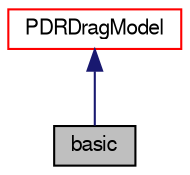 digraph "basic"
{
  bgcolor="transparent";
  edge [fontname="FreeSans",fontsize="10",labelfontname="FreeSans",labelfontsize="10"];
  node [fontname="FreeSans",fontsize="10",shape=record];
  Node4 [label="basic",height=0.2,width=0.4,color="black", fillcolor="grey75", style="filled", fontcolor="black"];
  Node5 -> Node4 [dir="back",color="midnightblue",fontsize="10",style="solid",fontname="FreeSans"];
  Node5 [label="PDRDragModel",height=0.2,width=0.4,color="red",URL="$a31822.html",tooltip="Base-class for sub-grid obstacle drag models. The available drag model is at basic.H. "];
}

